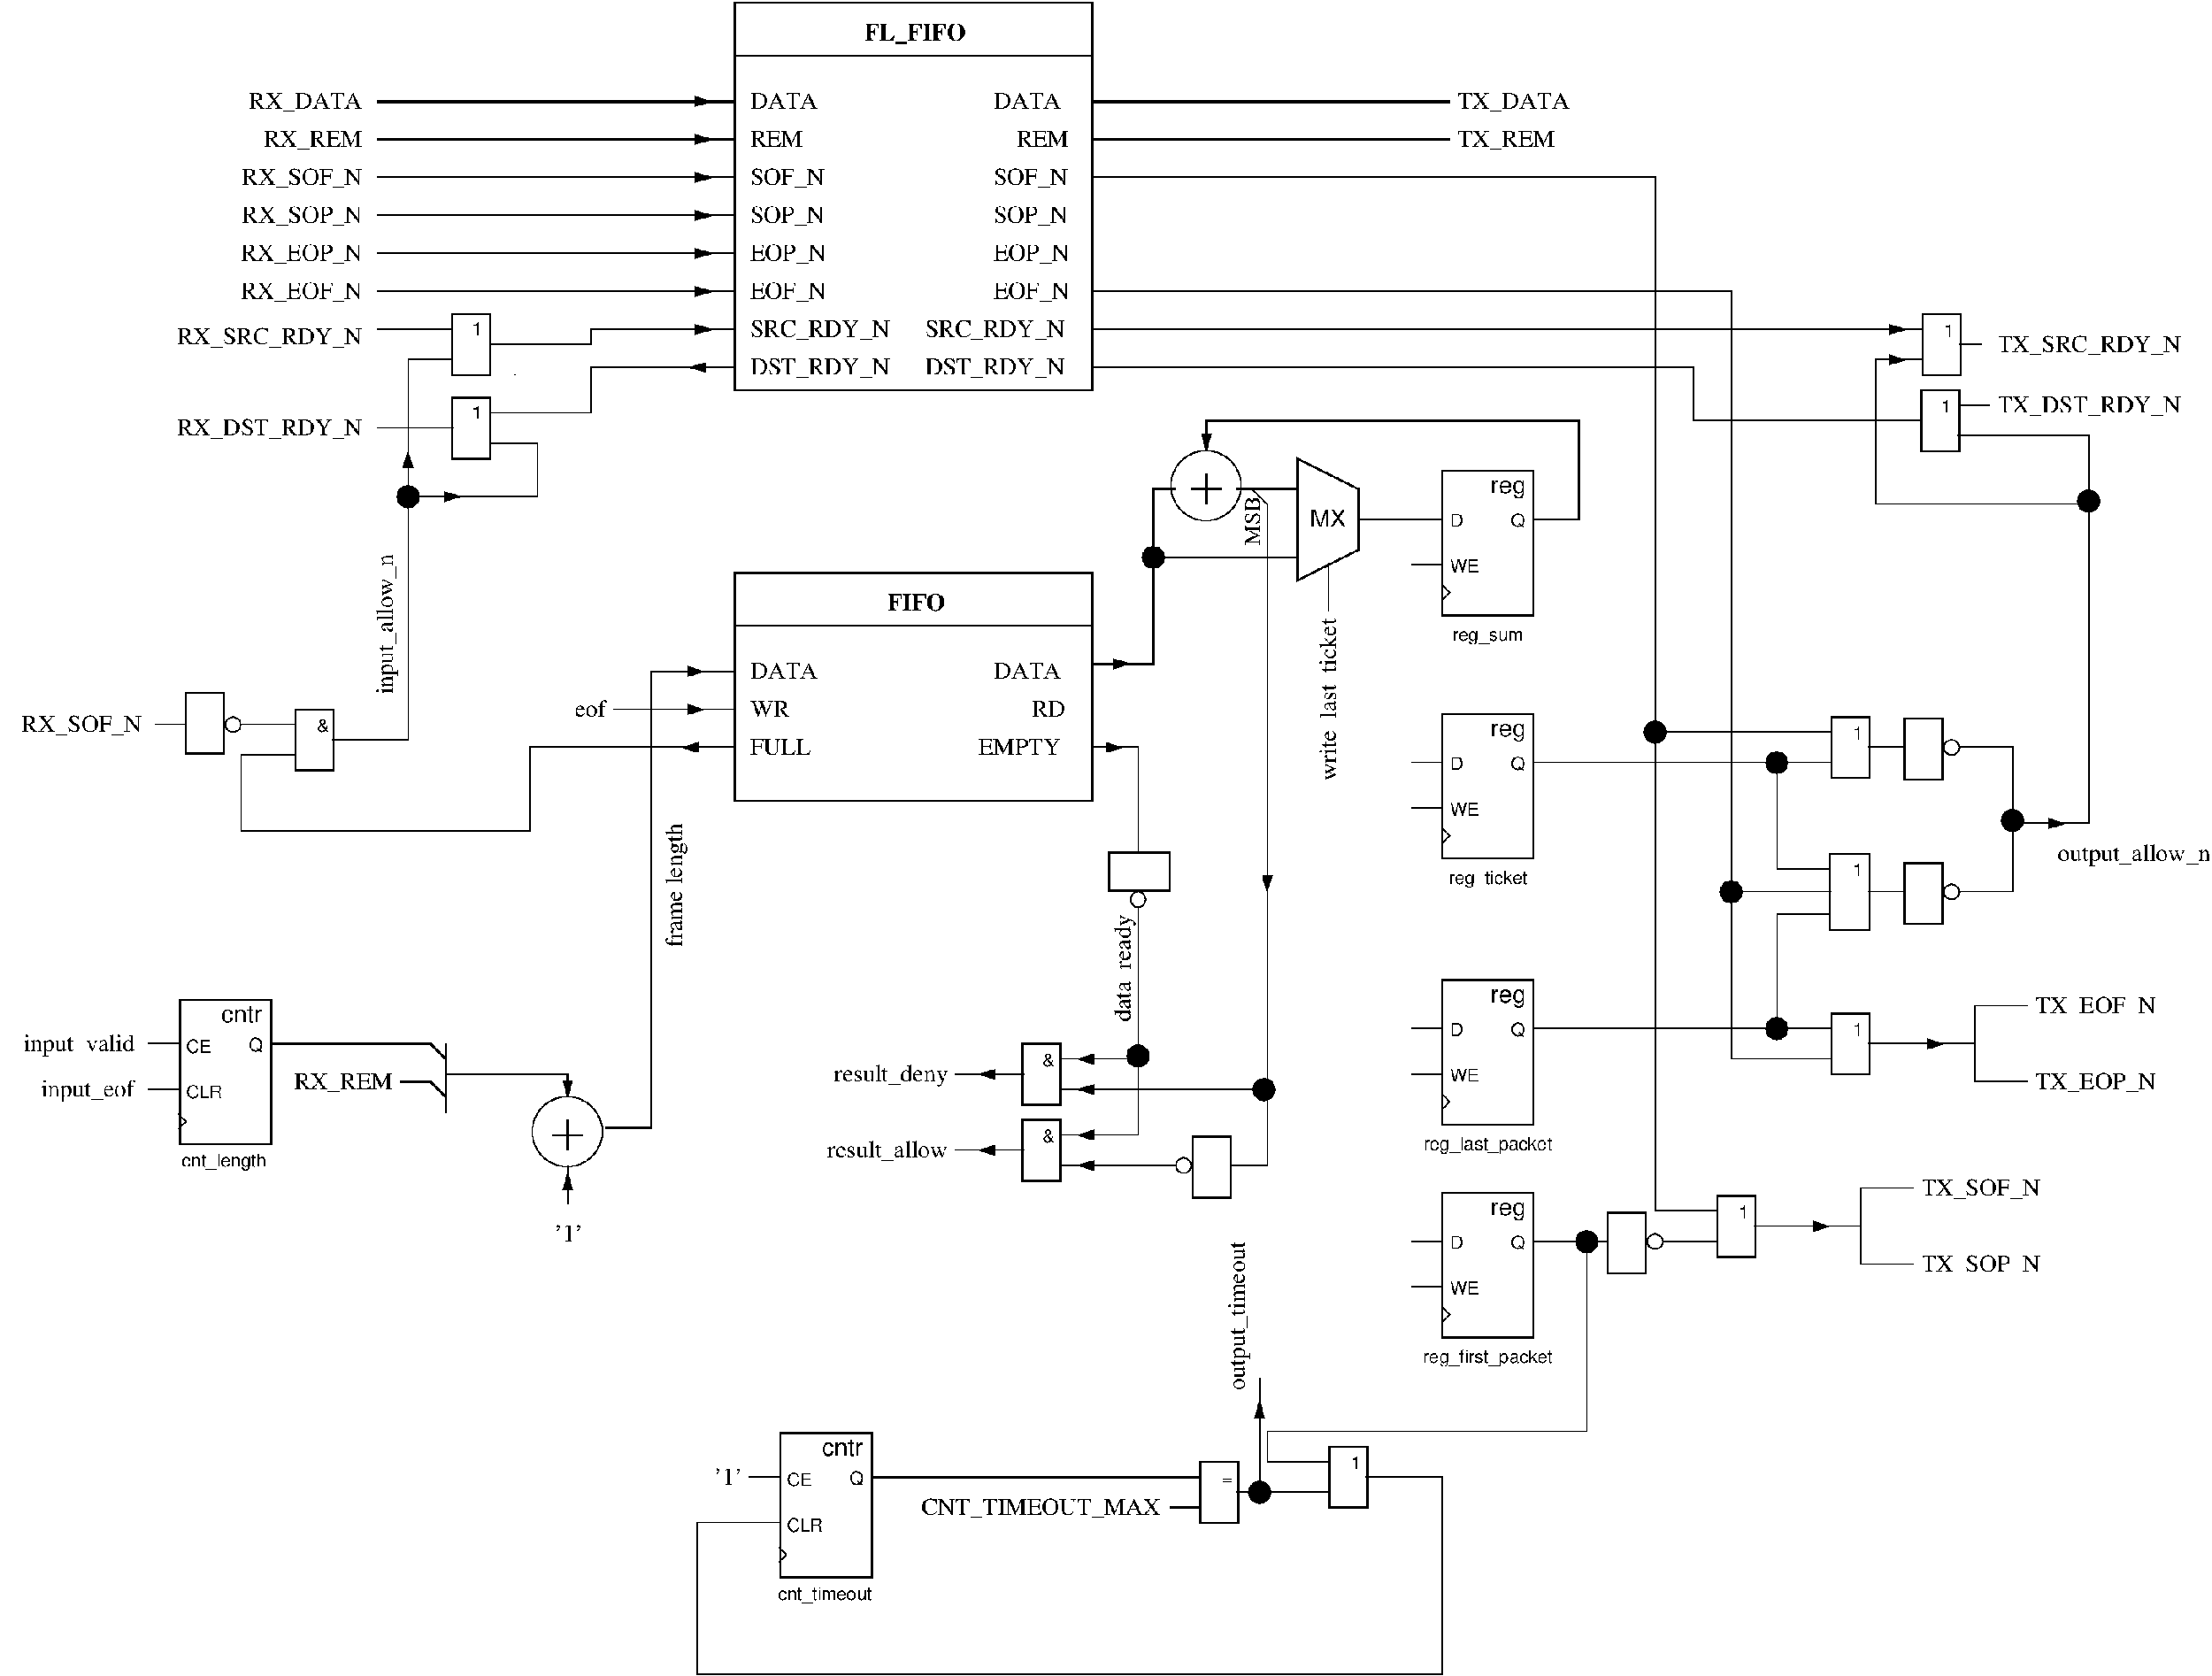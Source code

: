 #FIG 3.2  Produced by xfig version 3.2.5
Landscape
Center
Inches
Letter  
100.00
Single
-2
1200 2
0 32 #404040
0 33 #808080
0 34 #c0c0c0
0 35 #8e8f8e
0 36 #c0c0c0
0 37 #808080
0 38 #8e8f8e
0 39 #404040
0 40 #808080
0 41 #c0c0c0
0 42 #e0e0e0
0 43 #c6b797
0 44 #eff8ff
0 45 #dccba6
0 46 #aaaaaa
0 47 #555555
0 48 #8e8f8e
0 49 #404040
0 50 #808080
0 51 #c0c0c0
0 52 #e0e0e0
0 53 #404040
0 54 #808080
0 55 #c0c0c0
0 56 #e0e0e0
0 57 #808080
0 58 #c0c0c0
0 59 #e0e0e0
0 60 #404040
0 61 #808080
0 62 #c0c0c0
0 63 #404040
0 64 #c0c0c0
0 65 #e0e0e0
0 66 #404040
0 67 #808080
0 68 #c0c0c0
0 69 #8e8f8e
0 70 #404040
0 71 #808080
0 72 #c0c0c0
0 73 #e0e0e0
0 74 #404040
0 75 #808080
0 76 #c0c0c0
0 77 #e0e0e0
0 78 #404040
0 79 #808080
0 80 #c0c0c0
0 81 #e0e0e0
0 82 #cccccc
0 83 #999999
0 84 #cccccc
0 85 #999999
0 86 #b2b2b2
6 4650 7425 8325 11400
6 4875 8325 6450 11250
4 0 0 50 -1 0 16 0.0000 4 195 825 4875 8550 DATA\001
4 0 0 50 -1 0 16 0.0000 4 195 585 4875 8925 REM\001
4 0 0 50 -1 0 16 0.0000 4 255 855 4875 9300 SOF_N\001
4 0 0 50 -1 0 16 0.0000 4 255 840 4875 9675 SOP_N\001
4 0 0 50 -1 0 16 0.0000 4 255 855 4875 10050 EOP_N\001
4 0 0 50 -1 0 16 0.0000 4 255 870 4875 10425 EOF_N\001
4 0 0 50 -1 0 16 0.0000 4 255 1530 4875 10800 SRC_RDY_N\001
4 0 0 50 -1 0 16 0.0000 4 255 1545 4875 11175 DST_RDY_N\001
-6
6 6600 8325 8175 11250
4 0 0 50 -1 0 16 0.0000 4 195 585 7500 8925 REM\001
4 0 0 50 -1 0 16 0.0000 4 255 1530 6600 10800 SRC_RDY_N\001
4 0 0 50 -1 0 16 0.0000 4 255 870 7275 10425 EOF_N\001
4 0 0 50 -1 0 16 0.0000 4 255 855 7275 10050 EOP_N\001
4 0 0 50 -1 0 16 0.0000 4 255 840 7275 9675 SOP_N\001
4 0 0 50 -1 0 16 0.0000 4 255 855 7275 9300 SOF_N\001
4 0 0 50 -1 0 16 0.0000 4 255 1545 6600 11175 DST_RDY_N\001
4 0 0 50 -1 0 16 0.0000 4 195 825 7275 8550 DATA\001
-6
2 1 0 1 0 7 50 -1 -1 0.000 0 0 -1 0 0 2
	 4725 8025 8250 8025
2 2 0 2 0 7 50 -1 -1 0.000 0 0 -1 0 0 5
	 4725 7500 8250 7500 8250 11325 4725 11325 4725 7500
4 0 0 50 -1 2 16 0.0000 4 255 1140 6000 7875 FL_FIFO\001
-6
6 1575 10500 2625 11250
2 1 0 1 0 7 50 -1 -1 0.000 0 0 -1 0 0 2
	 2325 10875 2625 10875
2 1 0 1 0 7 50 -1 -1 0.000 0 0 -1 0 0 2
	 1635 11025 1935 11025
2 1 0 1 0 7 50 -1 -1 0.000 0 0 -1 0 0 2
	 1635 10725 1935 10725
2 2 0 2 0 7 50 -1 -1 0.000 0 0 7 0 0 5
	 1935 10575 2310 10575 2310 11175 1935 11175 1935 10575
4 2 0 50 0 16 12 0.0000 4 165 120 2235 10785 1\001
-6
6 1725 11325 2625 12075
2 1 0 1 0 7 50 -1 -1 0.000 0 0 -1 0 0 2
	 2325 11550 2625 11550
2 2 0 2 0 7 50 -1 -1 0.000 0 0 7 0 0 5
	 1935 11400 2310 11400 2310 12000 1935 12000 1935 11400
2 1 0 1 0 7 50 -1 -1 0.000 0 0 -1 0 0 2
	 2310 11850 2610 11850
2 1 0 1 0 7 50 -1 -1 0.000 0 0 -1 0 0 2
	 1725 11700 1950 11700
4 2 0 50 0 16 12 0.0000 4 165 120 2235 11610 1\001
-6
6 10200 11925 10950 13500
2 1 0 2 0 7 50 -1 -1 0.000 0 0 -1 0 0 5
	 10275 12000 10875 12300 10875 12900 10275 13200 10275 12000
2 1 0 1 0 7 50 -1 -1 0.000 0 0 -1 0 0 2
	 10575 13050 10575 13500
4 1 0 50 0 16 16 0.0000 4 210 435 10575 12675 MX\001
-6
6 9000 11850 9750 12675
1 3 0 1 0 7 50 -1 -1 0.000 1 0.0000 9371 12266 346 346 9371 12266 9467 12598
2 1 0 2 0 7 50 -1 -1 0.000 0 0 -1 0 0 2
	 9375 12150 9375 12450
2 1 0 2 0 7 50 -1 -1 0.000 0 0 -1 0 0 2
	 9525 12300 9225 12300
-6
6 8400 15525 9075 16575
1 3 0 1 0 7 50 -1 -1 0.000 1 0.0000 8700 16350 75 75 8700 16350 8700 16275
2 2 0 2 0 7 50 -1 -1 0.000 0 0 7 0 0 5
	 9015 15885 9015 16260 8415 16260 8415 15885 9015 15885
2 1 0 1 0 7 50 -1 -1 0.000 0 0 -1 0 0 2
	 8700 15585 8700 15885
2 1 0 1 0 7 50 -1 -1 0.000 0 0 -1 0 0 2
	 8700 16425 8700 16575
-6
6 4650 13050 8325 15450
2 1 0 1 0 7 50 -1 -1 0.000 0 0 -1 0 0 2
	 4725 13650 8250 13650
2 2 0 2 0 7 50 -1 -1 0.000 0 0 -1 0 0 5
	 4725 13125 8250 13125 8250 15375 4725 15375 4725 13125
4 0 0 50 -1 2 16 0.0000 4 195 660 6225 13500 FIFO\001
4 0 0 50 -1 0 16 0.0000 4 195 825 4875 14175 DATA\001
4 0 0 50 -1 0 16 0.0000 4 195 450 4875 14550 WR\001
4 0 0 50 -1 0 16 0.0000 4 195 690 4875 14925 FULL\001
4 0 0 50 -1 0 16 0.0000 4 195 825 7275 14175 DATA\001
4 0 0 50 -1 0 16 0.0000 4 195 375 7650 14550 RD\001
4 0 0 50 -1 0 16 0.0000 4 195 915 7125 14925 EMPTY\001
-6
6 75 14400 975 15150
2 1 0 1 0 7 50 -1 -1 0.000 0 0 -1 0 0 2
	 375 14625 75 14625
2 1 0 1 0 7 50 -1 -1 0.000 0 0 -1 0 0 2
	 390 14925 90 14925
2 1 0 1 0 7 50 -1 -1 0.000 0 0 -1 0 0 2
	 975 14775 750 14775
2 2 0 2 0 7 50 -1 -1 0.000 0 0 7 0 0 5
	 765 14475 390 14475 390 15075 765 15075 765 14475
4 0 0 50 0 16 12 0.0000 4 150 150 600 14700 &\001
-6
6 -1050 14250 0 14925
1 3 0 1 0 7 50 -1 -1 0.000 1 1.5708 -225 14625 75 75 -225 14625 -300 14625
2 2 0 2 0 7 50 -1 -1 0.000 0 0 7 0 0 5
	 -690 14310 -315 14310 -315 14910 -690 14910 -690 14310
2 1 0 1 0 7 50 -1 -1 0.000 0 0 -1 0 0 2
	 -990 14625 -690 14625
2 1 0 1 0 7 50 -1 -1 0.000 0 0 -1 0 0 2
	 -150 14625 0 14625
-6
6 7350 17700 8250 18450
2 1 0 1 0 7 50 -1 -1 0.000 0 0 -1 0 0 2
	 7950 17925 8250 17925
2 1 0 1 0 7 50 -1 -1 0.000 0 0 -1 0 0 2
	 7935 18225 8235 18225
2 1 0 1 0 7 50 -1 -1 0.000 0 0 -1 0 0 2
	 7350 18075 7575 18075
2 2 0 2 0 7 50 -1 -1 0.000 0 0 7 0 0 5
	 7560 17775 7935 17775 7935 18375 7560 18375 7560 17775
4 2 0 50 0 16 12 0.0000 4 150 150 7875 18000 &\001
-6
6 7350 18450 8250 19200
2 1 0 1 0 7 50 -1 -1 0.000 0 0 -1 0 0 2
	 7950 18675 8250 18675
2 1 0 1 0 7 50 -1 -1 0.000 0 0 -1 0 0 2
	 7935 18975 8235 18975
2 1 0 1 0 7 50 -1 -1 0.000 0 0 -1 0 0 2
	 7350 18825 7575 18825
2 2 0 2 0 7 50 -1 -1 0.000 0 0 7 0 0 5
	 7560 18525 7935 18525 7935 19125 7560 19125 7560 18525
4 2 0 50 0 16 12 0.0000 4 150 150 7875 18750 &\001
-6
6 8925 18675 9975 19350
1 3 0 1 0 7 50 -1 -1 0.000 1 4.7124 9150 18975 75 75 9150 18975 9225 18975
2 2 0 2 0 7 50 -1 -1 0.000 0 0 7 0 0 5
	 9615 19290 9240 19290 9240 18690 9615 18690 9615 19290
2 1 0 1 0 7 50 -1 -1 0.000 0 0 -1 0 0 2
	 9915 18975 9615 18975
2 1 0 1 0 7 50 -1 -1 0.000 0 0 -1 0 0 2
	 9075 18975 8925 18975
-6
6 -1125 17325 525 19050
2 1 0 1 0 7 50 -1 -1 0.000 0 0 -1 0 0 3
	 -765 18465 -690 18540 -765 18615
2 1 0 2 0 7 50 -1 -1 0.000 0 0 -1 0 0 2
	 150 17775 450 17775
2 1 0 1 0 7 50 -1 -1 0.000 0 0 -1 0 0 2
	 -1065 17775 -765 17775
2 1 0 1 0 7 50 -1 -1 0.000 0 0 -1 0 0 2
	 -1065 18225 -765 18225
2 2 0 2 0 7 50 -1 -1 0.000 0 0 -1 0 0 5
	 -750 17340 150 17340 150 18765 -750 18765 -750 17340
4 0 0 50 0 16 12 0.0000 4 165 285 -690 17865 CE\001
4 2 0 50 0 16 16 0.0000 4 195 480 60 17565 cntr\001
4 1 0 50 0 16 12 0.0000 4 210 990 -315 18990 cnt_length\001
4 0 0 50 0 16 12 0.0000 4 165 420 -690 18315 CLR\001
4 0 0 50 0 16 12 0.0000 4 165 165 -75 17850 Q\001
-6
6 2700 18225 3450 19050
1 3 0 1 0 7 50 -1 -1 0.000 1 0.0000 3071 18641 346 346 3071 18641 3167 18973
2 1 0 2 0 7 50 -1 -1 0.000 0 0 -1 0 0 2
	 3075 18525 3075 18825
2 1 0 2 0 7 50 -1 -1 0.000 0 0 -1 0 0 2
	 3225 18675 2925 18675
-6
6 11325 17100 12975 18900
2 1 0 1 0 7 50 -1 -1 0.000 0 0 -1 0 0 3
	 11700 18270 11775 18345 11700 18420
2 1 0 1 0 7 50 -1 -1 0.000 0 0 -1 0 0 2
	 11400 17625 11700 17625
2 2 0 2 0 7 50 -1 -1 0.000 0 0 -1 0 0 5
	 11700 17145 12600 17145 12600 18570 11700 18570 11700 17145
2 1 0 1 0 7 50 -1 -1 0.000 0 0 -1 0 0 2
	 11400 18075 11700 18075
2 1 0 1 0 7 50 -1 -1 0.000 0 0 -1 0 0 2
	 12600 17625 12900 17625
4 2 0 50 0 16 16 0.0000 4 210 405 12525 17370 reg\001
4 1 0 50 0 16 12 0.0000 4 210 1515 12150 18825 reg_last_packet\001
4 0 0 50 0 16 12 0.0000 4 165 165 12375 17700 Q\001
4 0 0 50 0 16 12 0.0000 4 165 330 11775 18150 WE\001
4 0 0 50 0 16 12 0.0000 4 165 150 11775 17700 D\001
-6
6 11400 14475 12900 16275
2 1 0 1 0 7 50 -1 -1 0.000 0 0 -1 0 0 3
	 11700 15645 11775 15720 11700 15795
2 1 0 1 0 7 50 -1 -1 0.000 0 0 -1 0 0 2
	 11400 15000 11700 15000
2 2 0 2 0 7 50 -1 -1 0.000 0 0 -1 0 0 5
	 11700 14520 12600 14520 12600 15945 11700 15945 11700 14520
2 1 0 1 0 7 50 -1 -1 0.000 0 0 -1 0 0 2
	 11400 15450 11700 15450
2 1 0 1 0 7 50 -1 -1 0.000 0 0 -1 0 0 2
	 12600 15000 12900 15000
4 2 0 50 0 16 16 0.0000 4 210 405 12525 14745 reg\001
4 1 0 50 0 16 12 0.0000 4 210 930 12150 16200 reg_ticket\001
4 0 0 50 0 16 12 0.0000 4 165 165 12375 15075 Q\001
4 0 0 50 0 16 12 0.0000 4 165 330 11775 15525 WE\001
4 0 0 50 0 16 12 0.0000 4 165 150 11775 15075 D\001
-6
6 15225 14475 16125 15225
2 1 0 1 0 7 50 -1 -1 0.000 0 0 -1 0 0 2
	 15525 14700 15225 14700
2 1 0 1 0 7 50 -1 -1 0.000 0 0 -1 0 0 2
	 15540 15000 15240 15000
2 1 0 1 0 7 50 -1 -1 0.000 0 0 -1 0 0 2
	 16125 14850 15900 14850
2 2 0 2 0 7 50 -1 -1 0.000 0 0 7 0 0 5
	 15915 14550 15540 14550 15540 15150 15915 15150 15915 14550
4 0 0 50 0 16 12 0.0000 4 165 120 15750 14775 1\001
-6
6 15900 14550 16950 15225
1 3 0 1 0 7 50 -1 -1 0.000 0 1.5708 16725 14850 75 75 16725 14850 16650 14850
2 2 0 2 0 7 50 -1 -1 0.000 0 0 7 0 0 5
	 16260 15165 16635 15165 16635 14565 16260 14565 16260 15165
2 1 0 1 0 7 50 -1 -1 0.000 0 0 -1 0 0 2
	 15960 14850 16260 14850
2 1 0 1 0 7 50 -1 -1 0.000 0 0 -1 0 0 2
	 16800 14850 16950 14850
-6
6 15225 15825 16125 16725
2 1 0 1 0 7 50 -1 -1 0.000 0 0 -1 0 0 2
	 15525 16050 15225 16050
2 2 0 2 0 7 50 -1 -1 0.000 0 0 7 0 0 5
	 15915 15900 15525 15900 15525 16650 15915 16650 15915 15900
2 1 0 1 0 7 50 -1 -1 0.000 0 0 -1 0 0 2
	 15525 16500 15225 16500
2 1 0 1 0 7 50 -1 -1 0.000 0 0 -1 0 0 2
	 16125 16275 15900 16275
2 1 0 1 0 7 50 -1 -1 0.000 0 0 -1 0 0 2
	 15540 16275 15240 16275
4 0 0 50 0 16 12 0.0000 4 165 120 15750 16125 1\001
-6
6 15900 15975 16950 16650
1 3 0 1 0 7 50 -1 -1 0.000 0 1.5708 16725 16275 75 75 16725 16275 16650 16275
2 2 0 2 0 7 50 -1 -1 0.000 0 0 7 0 0 5
	 16260 16590 16635 16590 16635 15990 16260 15990 16260 16590
2 1 0 1 0 7 50 -1 -1 0.000 0 0 -1 0 0 2
	 15960 16275 16260 16275
2 1 0 1 0 7 50 -1 -1 0.000 0 0 -1 0 0 2
	 16800 16275 16950 16275
-6
6 16125 10500 17025 11250
2 1 0 1 0 7 50 -1 -1 0.000 0 0 -1 0 0 2
	 16425 10725 16125 10725
2 1 0 1 0 7 50 -1 -1 0.000 0 0 -1 0 0 2
	 16440 11025 16140 11025
2 1 0 1 0 7 50 -1 -1 0.000 0 0 -1 0 0 2
	 17025 10875 16800 10875
2 2 0 2 0 7 50 -1 -1 0.000 0 0 7 0 0 5
	 16815 10575 16440 10575 16440 11175 16815 11175 16815 10575
4 0 0 50 0 16 12 0.0000 4 165 120 16650 10800 1\001
-6
6 16200 11250 17100 12000
2 2 0 2 0 7 50 -1 -1 0.000 0 0 7 0 0 5
	 16425 11325 16800 11325 16800 11925 16425 11925 16425 11325
2 1 0 1 0 7 50 -1 -1 0.000 0 0 -1 0 0 2
	 16200 11625 16425 11625
2 1 0 1 0 7 50 -1 -1 0.000 0 0 -1 0 0 2
	 16800 11475 17100 11475
2 1 0 1 0 7 50 -1 -1 0.000 0 0 -1 0 0 2
	 16785 11775 17085 11775
4 2 0 50 0 16 12 0.0000 4 165 120 16725 11550 1\001
-6
6 11325 19200 12975 21000
2 1 0 1 0 7 50 -1 -1 0.000 0 0 -1 0 0 3
	 11700 20370 11775 20445 11700 20520
2 1 0 1 0 7 50 -1 -1 0.000 0 0 -1 0 0 2
	 11400 19725 11700 19725
2 2 0 2 0 7 50 -1 -1 0.000 0 0 -1 0 0 5
	 11700 19245 12600 19245 12600 20670 11700 20670 11700 19245
2 1 0 1 0 7 50 -1 -1 0.000 0 0 -1 0 0 2
	 11400 20175 11700 20175
2 1 0 1 0 7 50 -1 -1 0.000 0 0 -1 0 0 2
	 12600 19725 12900 19725
4 2 0 50 0 16 16 0.0000 4 210 405 12525 19470 reg\001
4 1 0 50 0 16 12 0.0000 4 210 1530 12150 20925 reg_first_packet\001
4 0 0 50 0 16 12 0.0000 4 165 165 12375 19800 Q\001
4 0 0 50 0 16 12 0.0000 4 165 330 11775 20250 WE\001
4 0 0 50 0 16 12 0.0000 4 165 150 11775 19800 D\001
-6
6 12975 19425 14025 20100
1 3 0 1 0 7 50 -1 -1 0.000 0 1.5708 13800 19725 75 75 13800 19725 13725 19725
2 2 0 2 0 7 50 -1 -1 0.000 0 0 7 0 0 5
	 13335 20040 13710 20040 13710 19440 13335 19440 13335 20040
2 1 0 1 0 7 50 -1 -1 0.000 0 0 -1 0 0 2
	 13035 19725 13335 19725
2 1 0 1 0 7 50 -1 -1 0.000 0 0 -1 0 0 2
	 13875 19725 14025 19725
-6
6 15225 17400 16125 18150
2 1 0 1 0 7 50 -1 -1 0.000 0 0 -1 0 0 2
	 15525 17625 15225 17625
2 1 0 1 0 7 50 -1 -1 0.000 0 0 -1 0 0 2
	 15540 17925 15240 17925
2 1 0 1 0 7 50 -1 -1 0.000 0 0 -1 0 0 2
	 16125 17775 15900 17775
2 2 0 2 0 7 50 -1 -1 0.000 0 0 7 0 0 5
	 15915 17475 15540 17475 15540 18075 15915 18075 15915 17475
4 0 0 50 0 16 12 0.0000 4 165 120 15750 17700 1\001
-6
6 14100 19200 15000 19950
2 1 0 1 0 7 50 -1 -1 0.000 0 0 -1 0 0 2
	 14400 19425 14100 19425
2 1 0 1 0 7 50 -1 -1 0.000 0 0 -1 0 0 2
	 14415 19725 14115 19725
2 1 0 1 0 7 50 -1 -1 0.000 0 0 -1 0 0 2
	 15000 19575 14775 19575
2 2 0 2 0 7 50 -1 -1 0.000 0 0 7 0 0 5
	 14790 19275 14415 19275 14415 19875 14790 19875 14790 19275
4 0 0 50 0 16 12 0.0000 4 165 120 14625 19500 1\001
-6
6 4800 21600 6450 23325
2 1 0 1 0 7 50 -1 -1 0.000 0 0 -1 0 0 3
	 5160 22740 5235 22815 5160 22890
2 1 0 2 0 7 50 -1 -1 0.000 0 0 -1 0 0 2
	 6075 22050 6375 22050
2 1 0 1 0 7 50 -1 -1 0.000 0 0 -1 0 0 2
	 4860 22050 5160 22050
2 1 0 1 0 7 50 -1 -1 0.000 0 0 -1 0 0 2
	 4860 22500 5160 22500
2 2 0 2 0 7 50 -1 -1 0.000 0 0 -1 0 0 5
	 5175 21615 6075 21615 6075 23040 5175 23040 5175 21615
4 0 0 50 0 16 12 0.0000 4 165 285 5235 22140 CE\001
4 2 0 50 0 16 16 0.0000 4 195 480 5985 21840 cntr\001
4 1 0 50 0 16 12 0.0000 4 210 1080 5610 23265 cnt_timeout\001
4 0 0 50 0 16 12 0.0000 4 165 420 5235 22590 CLR\001
4 0 0 50 0 16 12 0.0000 4 165 165 5850 22125 Q\001
-6
6 8925 21825 9900 22575
2 1 0 2 0 7 50 -1 -1 0.000 0 0 -1 0 0 2
	 9300 22050 9000 22050
2 1 0 2 0 7 50 -1 -1 0.000 0 0 -1 0 0 2
	 9315 22350 9015 22350
2 1 0 1 0 7 50 -1 -1 0.000 0 0 -1 0 0 2
	 9900 22200 9675 22200
2 2 0 2 0 7 50 -1 -1 0.000 0 0 7 0 0 5
	 9690 21900 9315 21900 9315 22500 9690 22500 9690 21900
4 0 0 50 0 16 12 0.0000 4 60 135 9525 22125 =\001
-6
6 10275 21675 11175 22425
2 1 0 1 0 7 50 -1 -1 0.000 0 0 -1 0 0 2
	 10575 21900 10275 21900
2 1 0 1 0 7 50 -1 -1 0.000 0 0 -1 0 0 2
	 10590 22200 10290 22200
2 1 0 1 0 7 50 -1 -1 0.000 0 0 -1 0 0 2
	 11175 22050 10950 22050
2 2 0 2 0 7 50 -1 -1 0.000 0 0 7 0 0 5
	 10965 21750 10590 21750 10590 22350 10965 22350 10965 21750
4 0 0 50 0 16 12 0.0000 4 165 120 10800 21975 1\001
-6
1 3 0 1 0 -1 50 -1 20 0.000 1 0.0000 1500 12375 106 106 1500 12375 1606 12375
1 3 0 1 0 -1 50 -1 20 0.000 1 0.0000 8850 12975 106 106 8850 12975 8956 12975
1 3 0 1 0 -1 50 -1 20 0.000 1 0.0000 8700 17894 106 106 8700 17894 8806 17894
1 3 0 1 0 -1 50 -1 20 0.000 1 0.0000 9944 18225 106 106 9944 18225 10050 18225
1 3 0 1 0 -1 50 -1 20 0.000 1 0.0000 15000 15000 106 106 15000 15000 15106 15000
1 3 0 1 0 -1 50 -1 20 0.000 1 0.0000 17325 15569 106 106 17325 15569 17431 15569
1 3 0 1 0 -1 50 -1 20 0.000 1 0.0000 18075 12419 106 106 18075 12419 18181 12419
1 3 0 1 0 -1 50 -1 20 0.000 1 0.0000 14550 16275 106 106 14550 16275 14656 16275
1 3 0 1 0 -1 50 -1 20 0.000 1 0.0000 15000 17625 106 106 15000 17625 15106 17625
1 3 0 1 0 -1 50 -1 20 0.000 1 0.0000 13800 14700 106 106 13800 14700 13906 14700
1 3 0 1 0 -1 50 -1 20 0.000 1 0.0000 13125 19725 106 106 13125 19725 13231 19725
1 3 0 1 0 -1 50 -1 20 0.000 1 0.0000 9900 22200 106 106 9900 22200 10006 22200
2 1 0 3 0 7 50 -1 -1 0.000 0 0 -1 0 0 2
	 1200 8475 4725 8475
2 1 0 2 0 7 50 -1 -1 0.000 0 0 -1 0 0 2
	 1200 8850 4725 8850
2 1 0 1 0 7 50 -1 -1 0.000 0 0 -1 0 0 2
	 1200 9225 4725 9225
2 1 0 1 0 7 50 -1 -1 0.000 0 0 -1 0 0 2
	 1200 9600 4725 9600
2 1 0 1 0 7 50 -1 -1 0.000 0 0 -1 0 0 2
	 1200 9975 4725 9975
2 1 0 1 0 7 50 -1 -1 0.000 0 0 -1 0 0 2
	 1200 10350 4725 10350
2 1 0 1 0 7 50 -1 -1 0.000 0 0 -1 0 0 1
	 2550 11175
2 1 0 1 0 7 50 -1 -1 0.000 0 0 -1 0 0 4
	 2475 10875 3300 10875 3300 10725 4725 10725
2 1 0 1 0 7 50 -1 -1 0.000 0 0 -1 0 0 4
	 2550 11550 3300 11550 3300 11100 4725 11100
2 1 0 1 0 7 50 -1 -1 0.000 0 0 -1 0 0 2
	 1800 11700 1200 11700
2 1 0 1 0 7 50 -1 -1 0.000 0 0 -1 0 0 2
	 1725 10725 1200 10725
2 1 0 1 0 7 50 -1 -1 0.000 0 0 -1 0 0 3
	 1800 11025 1500 11025 1500 13875
2 1 0 1 0 7 50 -1 -1 0.000 0 0 -1 0 0 4
	 2550 11850 2775 11850 2775 12375 1500 12375
2 1 0 1 0 7 50 -1 -1 0.000 0 0 -1 1 0 2
	1 1 1.00 90.00 150.00
	 1800 12375 2025 12375
2 1 0 1 0 7 50 -1 -1 0.000 0 0 -1 1 0 2
	1 1 1.00 90.00 150.00
	 1500 12150 1500 11925
2 1 0 1 0 7 50 -1 -1 0.000 0 0 -1 1 0 2
	1 1 1.00 90.00 150.00
	 4275 10725 4500 10725
2 1 0 1 0 7 50 -1 -1 0.000 0 0 -1 1 0 2
	1 1 1.00 90.00 150.00
	 4275 10350 4500 10350
2 1 0 1 0 7 50 -1 -1 0.000 0 0 -1 1 0 2
	1 1 1.00 90.00 150.00
	 4275 9975 4500 9975
2 1 0 1 0 7 50 -1 -1 0.000 0 0 -1 1 0 2
	1 1 1.00 90.00 150.00
	 4275 9600 4500 9600
2 1 0 1 0 7 50 -1 -1 0.000 0 0 -1 1 0 2
	1 1 1.00 90.00 150.00
	 4275 9225 4500 9225
2 1 0 1 0 7 50 -1 -1 0.000 0 0 -1 1 0 2
	1 1 1.00 90.00 150.00
	 4275 8850 4500 8850
2 1 0 1 0 7 50 -1 -1 0.000 0 0 -1 1 0 2
	1 1 1.00 90.00 150.00
	 4275 8475 4500 8475
2 1 0 1 0 7 50 -1 -1 0.000 0 0 -1 1 0 2
	1 1 1.00 90.00 150.00
	 4500 11100 4275 11100
2 1 0 2 0 7 50 -1 -1 0.000 0 0 -1 0 0 2
	 3900 14100 4725 14100
2 1 0 1 0 7 50 -1 -1 0.000 0 0 -1 1 0 2
	1 1 1.00 90.00 150.00
	 4200 14100 4425 14100
2 1 0 1 0 7 50 -1 -1 0.000 0 0 -1 0 0 2
	 3525 14475 4725 14475
2 1 0 1 0 7 50 -1 -1 0.000 0 0 -1 0 0 2
	 3900 14850 4725 14850
2 1 0 1 0 7 50 -1 -1 0.000 0 0 -1 1 0 2
	1 1 1.00 90.00 150.00
	 4200 14475 4425 14475
2 1 0 1 0 7 50 -1 -1 0.000 0 0 -1 1 0 2
	1 1 1.00 90.00 150.00
	 4425 14850 4200 14850
2 1 0 1 0 7 50 -1 -1 0.000 0 0 -1 0 0 3
	 11700 13245 11775 13320 11700 13395
2 1 0 2 0 7 50 -1 -1 0.000 0 0 -1 0 0 2
	 11400 12600 11700 12600
2 2 0 2 0 7 50 -1 -1 0.000 0 0 -1 0 0 5
	 11700 12120 12600 12120 12600 13545 11700 13545 11700 12120
2 1 0 1 0 7 50 -1 -1 0.000 0 0 -1 0 0 2
	 11400 13050 11700 13050
2 1 0 2 0 7 50 -1 -1 0.000 0 0 -1 0 0 2
	 12600 12600 13050 12600
2 1 0 2 0 7 50 -1 -1 0.000 0 0 -1 0 0 2
	 11475 12600 10875 12600
2 1 0 2 0 7 50 -1 -1 0.000 0 0 -1 0 0 2
	 9675 12300 10275 12300
2 1 0 2 0 7 50 -1 -1 0.000 0 0 -1 0 0 4
	 13050 12600 13050 11625 9375 11625 9375 11925
2 1 0 1 0 7 50 -1 -1 0.000 0 0 -1 0 0 3
	 8250 14850 8700 14850 8700 15675
2 1 0 1 0 7 50 -1 -1 0.000 0 0 -1 0 0 2
	 8700 16500 8700 16875
2 1 0 1 0 7 50 -1 -1 0.000 0 0 -1 0 0 5
	 9825 12300 9975 12450 9975 17250 9975 18975 9675 18975
2 1 0 2 0 7 50 -1 -1 0.000 0 0 -1 0 0 4
	 8250 14025 8850 14025 8850 12975 10275 12975
2 1 0 1 0 7 50 -1 -1 0.000 0 0 -1 0 0 6
	 4050 14850 2700 14850 2700 15675 -150 15675 -150 14925 300 14925
2 1 0 1 0 7 50 -1 -1 0.000 0 0 -1 0 0 2
	 150 14625 -150 14625
2 1 0 1 0 7 50 -1 -1 0.000 0 0 -1 0 0 3
	 900 14775 1500 14775 1500 13500
2 1 0 1 0 7 50 -1 -1 0.000 0 0 -1 1 0 2
	1 1 1.00 90.00 150.00
	 9975 16050 9975 16275
2 1 0 1 0 7 50 -1 -1 0.000 0 0 -1 1 0 2
	1 1 1.00 90.00 150.00
	 9375 11700 9375 11925
2 1 0 2 0 7 50 -1 -1 0.000 0 0 -1 0 0 3
	 8850 12975 8850 12300 9075 12300
2 1 0 1 0 7 50 -1 -1 0.000 0 0 -1 1 0 2
	1 1 1.00 90.00 150.00
	 8400 14025 8625 14025
2 1 0 1 0 7 50 -1 -1 0.000 0 0 -1 1 0 2
	1 1 1.00 90.00 150.00
	 8325 14850 8550 14850
2 1 0 1 0 7 50 -1 -1 0.000 0 0 -1 0 0 3
	 8700 16725 8700 17925 8100 17925
2 1 0 1 0 7 50 -1 -1 0.000 0 0 -1 0 0 2
	 9000 18975 8100 18975
2 1 0 1 0 7 50 -1 -1 0.000 0 0 -1 1 0 2
	1 1 1.00 90.00 150.00
	 8325 18975 8100 18975
2 1 0 1 0 7 50 -1 -1 0.000 0 0 -1 1 0 2
	1 1 1.00 90.00 150.00
	 8325 18675 8100 18675
2 1 0 1 0 7 50 -1 -1 0.000 0 0 -1 0 0 3
	 8700 17775 8700 18675 8175 18675
2 1 0 1 0 7 50 -1 -1 0.000 0 0 -1 1 0 2
	1 1 1.00 90.00 150.00
	 8325 17925 8100 17925
2 1 0 1 0 7 50 -1 -1 0.000 0 0 -1 0 0 2
	 9975 18225 8100 18225
2 1 0 1 0 7 50 -1 -1 0.000 0 0 -1 1 0 2
	1 1 1.00 90.00 150.00
	 8325 18225 8100 18225
2 1 0 1 0 7 50 -1 -1 0.000 0 0 -1 0 0 2
	 7425 18825 6900 18825
2 1 0 2 0 7 50 -1 -1 0.000 0 0 -1 0 0 2
	 1875 17775 1875 18450
2 1 0 2 0 7 50 -1 -1 0.000 0 0 -1 0 0 3
	 1875 18300 1725 18150 1425 18150
2 1 0 2 0 7 50 -1 -1 0.000 0 0 -1 0 0 3
	 300 17775 1725 17775 1875 17925
2 1 0 2 0 7 50 -1 -1 0.000 0 0 -1 0 0 3
	 1875 18075 3075 18075 3075 18300
2 1 0 1 0 7 50 -1 -1 0.000 0 0 -1 0 0 2
	 3075 19350 3075 18975
2 1 0 1 0 7 50 -1 -1 0.000 0 0 -1 1 0 2
	1 1 1.00 90.00 150.00
	 3075 18075 3075 18300
2 1 0 1 0 7 50 -1 -1 0.000 0 0 -1 1 0 2
	1 1 1.00 90.00 150.00
	 3075 19275 3075 19050
2 1 0 2 0 7 50 -1 -1 0.000 0 0 -1 0 0 2
	 3450 18600 3900 18600
2 1 0 2 0 7 50 -1 -1 0.000 0 0 -1 0 0 2
	 3900 18600 3900 14100
2 1 0 1 0 7 50 -1 -1 0.000 0 0 -1 1 0 2
	1 1 1.00 90.00 150.00
	 7350 18825 7125 18825
2 1 0 1 0 7 50 -1 -1 0.000 0 0 -1 0 0 2
	 7425 18075 6900 18075
2 1 0 1 0 7 50 -1 -1 0.000 0 0 -1 1 0 2
	1 1 1.00 90.00 150.00
	 7350 18075 7125 18075
2 1 0 1 0 7 50 -1 -1 0.000 0 0 -1 0 0 4
	 8250 9225 13800 9225 13800 14700 15375 14700
2 1 0 1 0 7 50 -1 -1 0.000 0 0 -1 0 0 2
	 12825 15000 15375 15000
2 1 0 1 0 7 50 -1 -1 0.000 0 0 -1 0 0 3
	 15000 15000 15000 16050 15300 16050
2 1 0 1 0 7 50 -1 -1 0.000 0 0 -1 0 0 4
	 8250 10350 14550 10350 14550 16275 15375 16275
2 1 0 1 0 7 50 -1 -1 0.000 0 0 -1 0 0 4
	 12750 17625 15000 17625 15000 16500 15375 16500
2 1 0 1 0 7 50 -1 -1 0.000 0 0 -1 0 0 4
	 16875 14850 17325 14850 17325 15600 17850 15600
2 1 0 1 0 7 50 -1 -1 0.000 0 0 -1 0 0 3
	 16875 16275 17325 16275 17325 15375
2 1 0 1 0 7 50 -1 -1 0.000 0 0 -1 1 0 2
	1 1 1.00 90.00 150.00
	 17625 15600 17850 15600
2 1 0 1 0 7 50 -1 -1 0.000 0 0 -1 0 0 2
	 16200 10725 8250 10725
2 1 0 1 0 7 50 -1 -1 0.000 0 0 -1 0 0 4
	 8250 11100 14175 11100 14175 11625 16275 11625
2 1 0 1 0 7 50 -1 -1 0.000 0 0 -1 0 0 4
	 17550 15600 18075 15600 18075 11775 16875 11775
2 1 0 1 0 7 50 -1 -1 0.000 0 0 -1 0 0 4
	 18075 12450 15975 12450 15975 11025 16350 11025
2 1 0 1 0 7 50 -1 -1 0.000 0 0 -1 1 0 2
	1 1 1.00 90.00 150.00
	 16050 10725 16275 10725
2 1 0 1 0 7 50 -1 -1 0.000 0 0 -1 1 0 2
	1 1 1.00 90.00 150.00
	 16050 11025 16275 11025
2 1 0 3 0 7 50 -1 -1 0.000 0 0 -1 0 0 2
	 8250 8475 11775 8475
2 1 0 2 0 7 50 -1 -1 0.000 0 0 -1 0 0 2
	 8250 8850 11775 8850
2 1 0 1 0 7 50 -1 -1 0.000 0 0 -1 0 0 3
	 13800 14625 13800 19425 14175 19425
2 1 0 1 0 7 50 -1 -1 0.000 0 0 -1 0 0 2
	 13950 19725 14250 19725
2 1 0 1 0 7 50 -1 -1 0.000 0 0 -1 0 0 2
	 12825 19725 13050 19725
2 1 0 1 0 7 50 -1 -1 0.000 0 0 -1 0 0 4
	 16050 17775 16950 17775 16950 17400 17475 17400
2 1 0 1 0 7 50 -1 -1 0.000 0 0 -1 0 0 3
	 16950 17700 16950 18150 17475 18150
2 1 0 1 0 7 50 -1 -1 0.000 0 0 -1 1 0 2
	1 1 1.00 90.00 150.00
	 16425 17775 16650 17775
2 1 0 1 0 7 50 -1 -1 0.000 0 0 -1 0 0 2
	 14925 17625 15450 17625
2 1 0 1 0 7 50 -1 -1 0.000 0 0 -1 0 0 3
	 15375 17925 14550 17925 14550 16050
2 1 0 1 0 7 50 -1 -1 0.000 0 0 -1 0 0 4
	 14925 19575 15825 19575 15825 19200 16350 19200
2 1 0 1 0 7 50 -1 -1 0.000 0 0 -1 0 0 3
	 15825 19500 15825 19950 16350 19950
2 1 0 1 0 7 50 -1 -1 0.000 0 0 -1 1 0 2
	1 1 1.00 90.00 150.00
	 15300 19575 15525 19575
2 1 0 2 0 7 50 -1 -1 0.000 0 0 -1 0 0 2
	 6225 22050 9150 22050
2 1 0 1 0 7 50 -1 -1 0.000 0 0 -1 0 0 5
	 13125 19725 13125 21600 9975 21600 9975 21900 10500 21900
2 1 0 1 0 7 50 -1 -1 0.000 0 0 -1 0 0 2
	 9750 22200 10500 22200
2 1 0 1 0 7 50 -1 -1 0.000 0 0 -1 0 0 6
	 11100 22050 11700 22050 11700 24000 4350 24000 4350 22500 4950 22500
2 1 0 1 0 7 50 -1 -1 0.000 0 0 -1 0 0 2
	 9900 22200 9900 21075
2 1 0 1 0 7 50 -1 -1 0.000 0 0 -1 1 0 2
	1 1 1.00 90.00 150.00
	 9900 21525 9900 21300
4 2 0 50 -1 0 16 0.0000 4 255 1320 1050 8550 RX_DATA\001
4 2 0 50 -1 0 16 0.0000 4 255 1350 1050 9300 RX_SOF_N\001
4 2 0 50 -1 0 16 0.0000 4 255 1335 1050 9675 RX_SOP_N\001
4 2 0 50 -1 0 16 0.0000 4 255 1350 1050 10050 RX_EOP_N\001
4 2 0 50 -1 0 16 0.0000 4 255 1365 1050 10425 RX_EOF_N\001
4 2 0 50 -1 0 16 0.0000 4 255 1080 1050 8925 RX_REM\001
4 2 0 50 -1 0 16 0.0000 4 255 2025 1050 10875 RX_SRC_RDY_N\001
4 2 0 50 -1 0 16 0.0000 4 255 2040 1050 11775 RX_DST_RDY_N\001
4 0 0 50 -1 0 16 1.5708 4 255 1590 1350 14325 input_allow_n\001
4 2 0 50 0 16 16 0.0000 4 210 405 12525 12345 reg\001
4 1 0 50 0 16 12 0.0000 4 165 810 12150 13800 reg_sum\001
4 0 0 50 0 16 12 0.0000 4 165 165 12375 12675 Q\001
4 0 0 50 0 16 12 0.0000 4 165 330 11775 13125 WE\001
4 0 0 50 0 16 12 0.0000 4 165 150 11775 12675 D\001
4 2 0 50 -1 0 16 1.5708 4 255 1200 8625 16500 data_ready\001
4 2 0 50 -1 0 16 0.0000 4 255 1350 -1125 14700 RX_SOF_N\001
4 2 0 50 -1 0 15 1.5708 4 165 525 9900 12375 MSB\001
4 2 0 50 -1 0 16 1.5708 4 255 1860 10650 13575 write_last_ticket\001
4 2 0 50 -1 0 16 0.0000 4 255 1290 6825 18150 result_deny\001
4 2 0 50 -1 0 16 0.0000 4 255 1350 6825 18900 result_allow\001
4 2 0 50 -1 0 16 0.0000 4 255 1065 -1200 18300 input_eof\001
4 2 0 50 -1 0 16 0.0000 4 255 1260 -1200 17850 input_valid\001
4 2 0 50 -1 0 16 0.0000 4 255 1080 1350 18225 RX_REM\001
4 2 0 50 -1 0 16 0.0000 4 195 345 3450 14550 eof\001
4 2 0 50 -1 0 16 1.5708 4 255 1425 4200 15600 frame length\001
4 2 0 50 -1 0 16 0.0000 4 255 1725 19275 15975 output_allow_n\001
4 0 0 50 -1 0 16 0.0000 4 255 1320 11850 8550 TX_DATA\001
4 0 0 50 -1 0 16 0.0000 4 255 1080 11850 8925 TX_REM\001
4 0 0 50 -1 0 16 0.0000 4 255 2040 17175 11550 TX_DST_RDY_N\001
4 0 0 50 -1 0 16 0.0000 4 255 2025 17175 10950 TX_SRC_RDY_N\001
4 0 0 50 -1 0 16 0.0000 4 255 1365 17550 17475 TX_EOF_N\001
4 0 0 50 -1 0 16 0.0000 4 255 1350 17550 18225 TX_EOP_N\001
4 0 0 50 -1 0 16 0.0000 4 255 1350 16425 19275 TX_SOF_N\001
4 0 0 50 -1 0 16 0.0000 4 255 1335 16425 20025 TX_SOP_N\001
4 2 0 50 -1 0 16 0.0000 4 255 2730 8925 22425 CNT_TIMEOUT_MAX\001
4 2 0 50 -1 0 16 0.0000 4 195 255 4800 22125 '1'\001
4 2 0 50 -1 0 16 0.0000 4 195 255 3225 19725 '1'\001
4 2 0 50 -1 0 16 1.5708 4 255 1725 9750 19725 output_timeout\001
